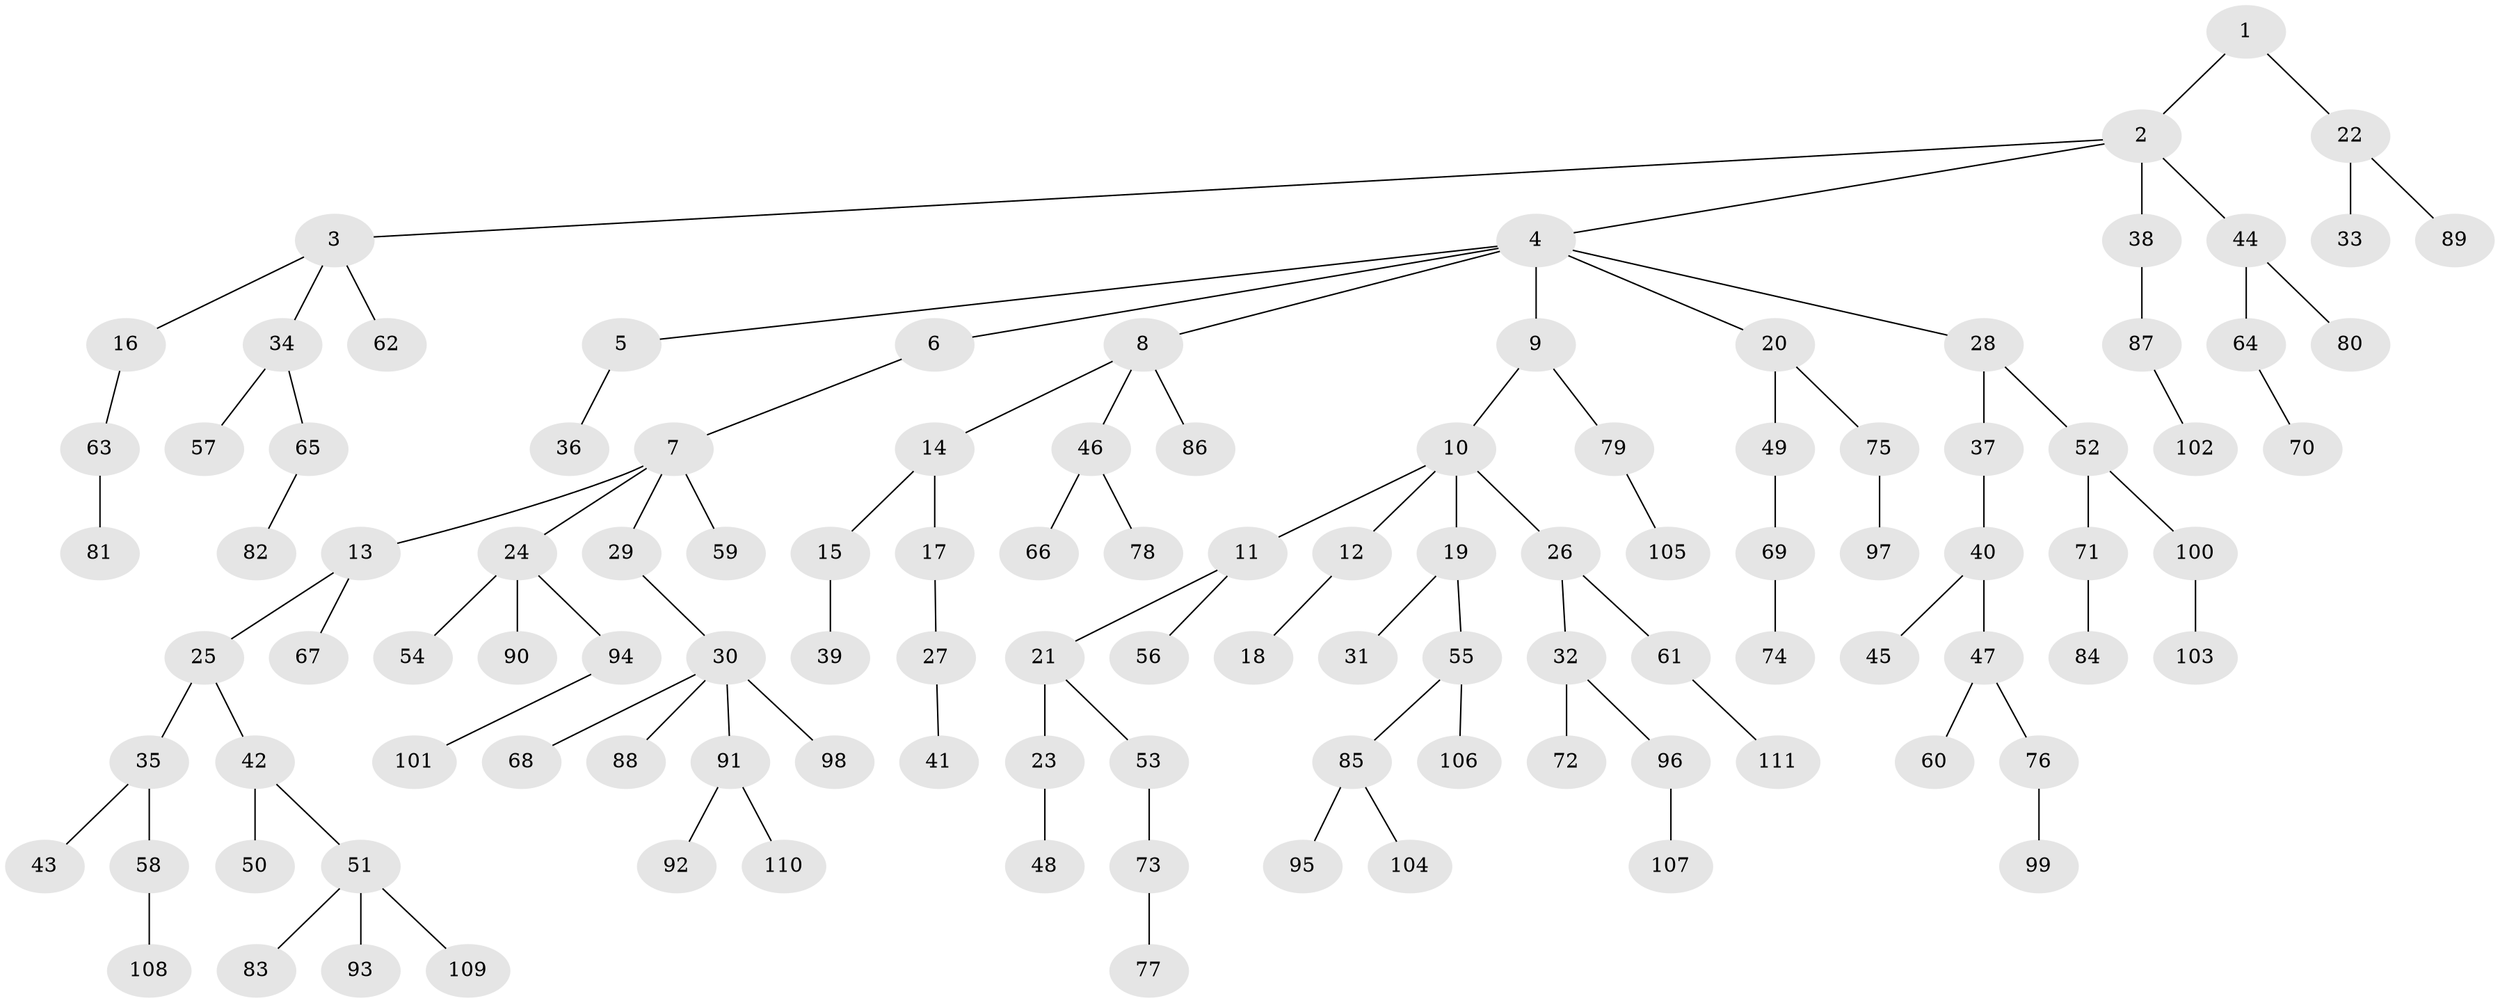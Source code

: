 // Generated by graph-tools (version 1.1) at 2025/15/03/09/25 04:15:25]
// undirected, 111 vertices, 110 edges
graph export_dot {
graph [start="1"]
  node [color=gray90,style=filled];
  1;
  2;
  3;
  4;
  5;
  6;
  7;
  8;
  9;
  10;
  11;
  12;
  13;
  14;
  15;
  16;
  17;
  18;
  19;
  20;
  21;
  22;
  23;
  24;
  25;
  26;
  27;
  28;
  29;
  30;
  31;
  32;
  33;
  34;
  35;
  36;
  37;
  38;
  39;
  40;
  41;
  42;
  43;
  44;
  45;
  46;
  47;
  48;
  49;
  50;
  51;
  52;
  53;
  54;
  55;
  56;
  57;
  58;
  59;
  60;
  61;
  62;
  63;
  64;
  65;
  66;
  67;
  68;
  69;
  70;
  71;
  72;
  73;
  74;
  75;
  76;
  77;
  78;
  79;
  80;
  81;
  82;
  83;
  84;
  85;
  86;
  87;
  88;
  89;
  90;
  91;
  92;
  93;
  94;
  95;
  96;
  97;
  98;
  99;
  100;
  101;
  102;
  103;
  104;
  105;
  106;
  107;
  108;
  109;
  110;
  111;
  1 -- 2;
  1 -- 22;
  2 -- 3;
  2 -- 4;
  2 -- 38;
  2 -- 44;
  3 -- 16;
  3 -- 34;
  3 -- 62;
  4 -- 5;
  4 -- 6;
  4 -- 8;
  4 -- 9;
  4 -- 20;
  4 -- 28;
  5 -- 36;
  6 -- 7;
  7 -- 13;
  7 -- 24;
  7 -- 29;
  7 -- 59;
  8 -- 14;
  8 -- 46;
  8 -- 86;
  9 -- 10;
  9 -- 79;
  10 -- 11;
  10 -- 12;
  10 -- 19;
  10 -- 26;
  11 -- 21;
  11 -- 56;
  12 -- 18;
  13 -- 25;
  13 -- 67;
  14 -- 15;
  14 -- 17;
  15 -- 39;
  16 -- 63;
  17 -- 27;
  19 -- 31;
  19 -- 55;
  20 -- 49;
  20 -- 75;
  21 -- 23;
  21 -- 53;
  22 -- 33;
  22 -- 89;
  23 -- 48;
  24 -- 54;
  24 -- 90;
  24 -- 94;
  25 -- 35;
  25 -- 42;
  26 -- 32;
  26 -- 61;
  27 -- 41;
  28 -- 37;
  28 -- 52;
  29 -- 30;
  30 -- 68;
  30 -- 88;
  30 -- 91;
  30 -- 98;
  32 -- 72;
  32 -- 96;
  34 -- 57;
  34 -- 65;
  35 -- 43;
  35 -- 58;
  37 -- 40;
  38 -- 87;
  40 -- 45;
  40 -- 47;
  42 -- 50;
  42 -- 51;
  44 -- 64;
  44 -- 80;
  46 -- 66;
  46 -- 78;
  47 -- 60;
  47 -- 76;
  49 -- 69;
  51 -- 83;
  51 -- 93;
  51 -- 109;
  52 -- 71;
  52 -- 100;
  53 -- 73;
  55 -- 85;
  55 -- 106;
  58 -- 108;
  61 -- 111;
  63 -- 81;
  64 -- 70;
  65 -- 82;
  69 -- 74;
  71 -- 84;
  73 -- 77;
  75 -- 97;
  76 -- 99;
  79 -- 105;
  85 -- 95;
  85 -- 104;
  87 -- 102;
  91 -- 92;
  91 -- 110;
  94 -- 101;
  96 -- 107;
  100 -- 103;
}
